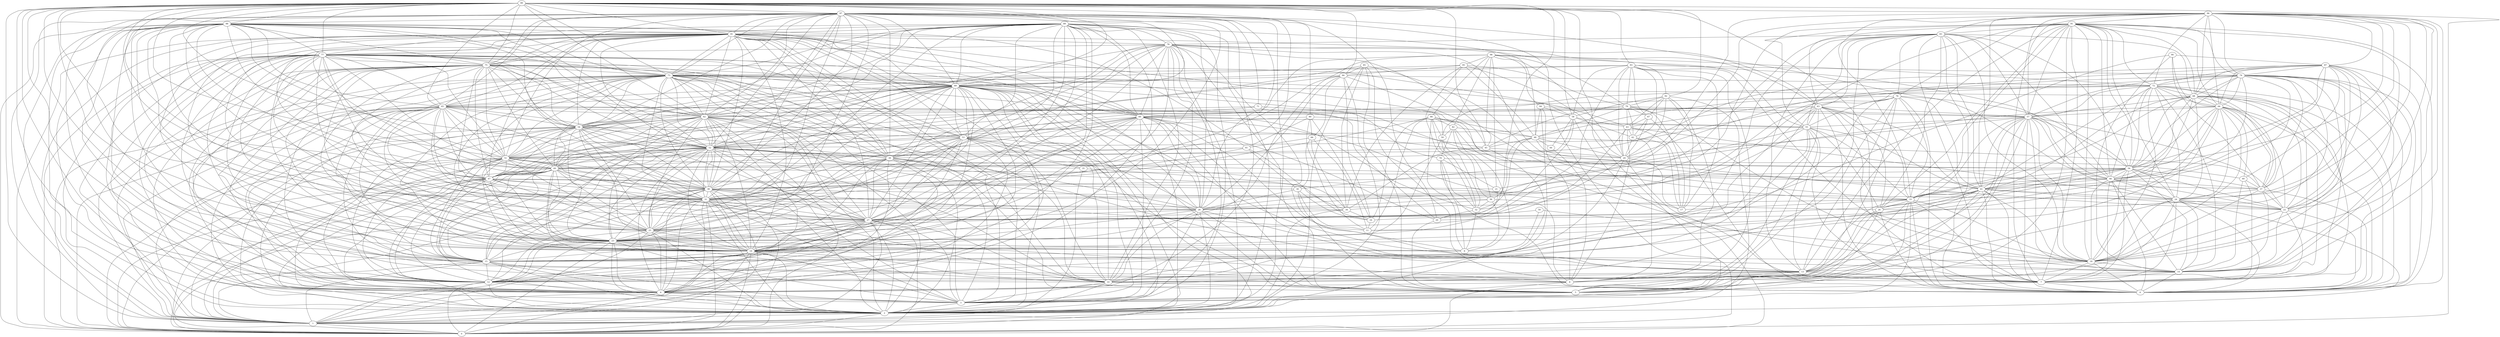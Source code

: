 digraph "sensornet-topology" {
label = "";
rankdir="BT";"0"->"1" [arrowhead = "both"] 
"0"->"2" [arrowhead = "both"] 
"0"->"4" [arrowhead = "both"] 
"0"->"8" [arrowhead = "both"] 
"0"->"12" [arrowhead = "both"] 
"0"->"15" [arrowhead = "both"] 
"0"->"19" [arrowhead = "both"] 
"0"->"23" [arrowhead = "both"] 
"0"->"27" [arrowhead = "both"] 
"0"->"31" [arrowhead = "both"] 
"0"->"38" [arrowhead = "both"] 
"0"->"47" [arrowhead = "both"] 
"0"->"49" [arrowhead = "both"] 
"0"->"51" [arrowhead = "both"] 
"0"->"52" [arrowhead = "both"] 
"0"->"54" [arrowhead = "both"] 
"0"->"58" [arrowhead = "both"] 
"0"->"62" [arrowhead = "both"] 
"0"->"65" [arrowhead = "both"] 
"0"->"69" [arrowhead = "both"] 
"0"->"73" [arrowhead = "both"] 
"0"->"77" [arrowhead = "both"] 
"0"->"81" [arrowhead = "both"] 
"0"->"88" [arrowhead = "both"] 
"0"->"97" [arrowhead = "both"] 
"0"->"99" [arrowhead = "both"] 
"1"->"2" [arrowhead = "both"] 
"1"->"4" [arrowhead = "both"] 
"1"->"12" [arrowhead = "both"] 
"1"->"15" [arrowhead = "both"] 
"1"->"19" [arrowhead = "both"] 
"1"->"23" [arrowhead = "both"] 
"1"->"25" [arrowhead = "both"] 
"1"->"27" [arrowhead = "both"] 
"1"->"31" [arrowhead = "both"] 
"1"->"35" [arrowhead = "both"] 
"1"->"38" [arrowhead = "both"] 
"1"->"47" [arrowhead = "both"] 
"1"->"49" [arrowhead = "both"] 
"1"->"52" [arrowhead = "both"] 
"1"->"54" [arrowhead = "both"] 
"1"->"62" [arrowhead = "both"] 
"1"->"65" [arrowhead = "both"] 
"1"->"69" [arrowhead = "both"] 
"1"->"73" [arrowhead = "both"] 
"1"->"75" [arrowhead = "both"] 
"1"->"77" [arrowhead = "both"] 
"1"->"81" [arrowhead = "both"] 
"1"->"85" [arrowhead = "both"] 
"1"->"88" [arrowhead = "both"] 
"1"->"92" [arrowhead = "both"] 
"1"->"97" [arrowhead = "both"] 
"1"->"99" [arrowhead = "both"] 
"2"->"3" [arrowhead = "both"] 
"2"->"4" [arrowhead = "both"] 
"2"->"10" [arrowhead = "both"] 
"2"->"12" [arrowhead = "both"] 
"2"->"15" [arrowhead = "both"] 
"2"->"19" [arrowhead = "both"] 
"2"->"23" [arrowhead = "both"] 
"2"->"24" [arrowhead = "both"] 
"2"->"25" [arrowhead = "both"] 
"2"->"27" [arrowhead = "both"] 
"2"->"28" [arrowhead = "both"] 
"2"->"31" [arrowhead = "both"] 
"2"->"33" [arrowhead = "both"] 
"2"->"34" [arrowhead = "both"] 
"2"->"38" [arrowhead = "both"] 
"2"->"39" [arrowhead = "both"] 
"2"->"47" [arrowhead = "both"] 
"2"->"49" [arrowhead = "both"] 
"2"->"51" [arrowhead = "both"] 
"2"->"53" [arrowhead = "both"] 
"2"->"54" [arrowhead = "both"] 
"2"->"60" [arrowhead = "both"] 
"2"->"62" [arrowhead = "both"] 
"2"->"65" [arrowhead = "both"] 
"2"->"69" [arrowhead = "both"] 
"2"->"73" [arrowhead = "both"] 
"2"->"75" [arrowhead = "both"] 
"2"->"77" [arrowhead = "both"] 
"2"->"78" [arrowhead = "both"] 
"2"->"81" [arrowhead = "both"] 
"2"->"84" [arrowhead = "both"] 
"2"->"88" [arrowhead = "both"] 
"2"->"89" [arrowhead = "both"] 
"2"->"94" [arrowhead = "both"] 
"2"->"97" [arrowhead = "both"] 
"2"->"99" [arrowhead = "both"] 
"3"->"4" [arrowhead = "both"] 
"3"->"5" [arrowhead = "both"] 
"3"->"10" [arrowhead = "both"] 
"3"->"15" [arrowhead = "both"] 
"3"->"19" [arrowhead = "both"] 
"3"->"23" [arrowhead = "both"] 
"3"->"27" [arrowhead = "both"] 
"3"->"28" [arrowhead = "both"] 
"3"->"31" [arrowhead = "both"] 
"3"->"33" [arrowhead = "both"] 
"3"->"39" [arrowhead = "both"] 
"3"->"52" [arrowhead = "both"] 
"3"->"54" [arrowhead = "both"] 
"3"->"55" [arrowhead = "both"] 
"3"->"57" [arrowhead = "both"] 
"3"->"60" [arrowhead = "both"] 
"3"->"69" [arrowhead = "both"] 
"3"->"73" [arrowhead = "both"] 
"3"->"77" [arrowhead = "both"] 
"3"->"78" [arrowhead = "both"] 
"3"->"81" [arrowhead = "both"] 
"3"->"89" [arrowhead = "both"] 
"4"->"8" [arrowhead = "both"] 
"4"->"12" [arrowhead = "both"] 
"4"->"15" [arrowhead = "both"] 
"4"->"19" [arrowhead = "both"] 
"4"->"23" [arrowhead = "both"] 
"4"->"25" [arrowhead = "both"] 
"4"->"27" [arrowhead = "both"] 
"4"->"29" [arrowhead = "both"] 
"4"->"31" [arrowhead = "both"] 
"4"->"38" [arrowhead = "both"] 
"4"->"39" [arrowhead = "both"] 
"4"->"47" [arrowhead = "both"] 
"4"->"49" [arrowhead = "both"] 
"4"->"51" [arrowhead = "both"] 
"4"->"52" [arrowhead = "both"] 
"4"->"53" [arrowhead = "both"] 
"4"->"62" [arrowhead = "both"] 
"4"->"65" [arrowhead = "both"] 
"4"->"69" [arrowhead = "both"] 
"4"->"73" [arrowhead = "both"] 
"4"->"75" [arrowhead = "both"] 
"4"->"77" [arrowhead = "both"] 
"4"->"81" [arrowhead = "both"] 
"4"->"88" [arrowhead = "both"] 
"4"->"89" [arrowhead = "both"] 
"4"->"97" [arrowhead = "both"] 
"4"->"99" [arrowhead = "both"] 
"5"->"7" [arrowhead = "both"] 
"5"->"10" [arrowhead = "both"] 
"5"->"13" [arrowhead = "both"] 
"5"->"26" [arrowhead = "both"] 
"5"->"28" [arrowhead = "both"] 
"5"->"30" [arrowhead = "both"] 
"5"->"33" [arrowhead = "both"] 
"5"->"41" [arrowhead = "both"] 
"5"->"53" [arrowhead = "both"] 
"5"->"57" [arrowhead = "both"] 
"5"->"60" [arrowhead = "both"] 
"5"->"63" [arrowhead = "both"] 
"5"->"73" [arrowhead = "both"] 
"5"->"76" [arrowhead = "both"] 
"5"->"78" [arrowhead = "both"] 
"5"->"81" [arrowhead = "both"] 
"5"->"83" [arrowhead = "both"] 
"5"->"85" [arrowhead = "both"] 
"5"->"91" [arrowhead = "both"] 
"6"->"7" [arrowhead = "both"] 
"6"->"14" [arrowhead = "both"] 
"6"->"18" [arrowhead = "both"] 
"6"->"20" [arrowhead = "both"] 
"6"->"22" [arrowhead = "both"] 
"6"->"24" [arrowhead = "both"] 
"6"->"26" [arrowhead = "both"] 
"6"->"33" [arrowhead = "both"] 
"6"->"37" [arrowhead = "both"] 
"6"->"41" [arrowhead = "both"] 
"6"->"46" [arrowhead = "both"] 
"6"->"57" [arrowhead = "both"] 
"6"->"63" [arrowhead = "both"] 
"6"->"64" [arrowhead = "both"] 
"6"->"67" [arrowhead = "both"] 
"6"->"68" [arrowhead = "both"] 
"6"->"70" [arrowhead = "both"] 
"6"->"72" [arrowhead = "both"] 
"6"->"74" [arrowhead = "both"] 
"6"->"76" [arrowhead = "both"] 
"6"->"83" [arrowhead = "both"] 
"6"->"87" [arrowhead = "both"] 
"6"->"91" [arrowhead = "both"] 
"6"->"96" [arrowhead = "both"] 
"7"->"13" [arrowhead = "both"] 
"7"->"14" [arrowhead = "both"] 
"7"->"18" [arrowhead = "both"] 
"7"->"22" [arrowhead = "both"] 
"7"->"24" [arrowhead = "both"] 
"7"->"29" [arrowhead = "both"] 
"7"->"33" [arrowhead = "both"] 
"7"->"41" [arrowhead = "both"] 
"7"->"46" [arrowhead = "both"] 
"7"->"55" [arrowhead = "both"] 
"7"->"56" [arrowhead = "both"] 
"7"->"63" [arrowhead = "both"] 
"7"->"64" [arrowhead = "both"] 
"7"->"65" [arrowhead = "both"] 
"7"->"68" [arrowhead = "both"] 
"7"->"72" [arrowhead = "both"] 
"7"->"74" [arrowhead = "both"] 
"7"->"83" [arrowhead = "both"] 
"7"->"85" [arrowhead = "both"] 
"7"->"91" [arrowhead = "both"] 
"7"->"96" [arrowhead = "both"] 
"8"->"14" [arrowhead = "both"] 
"8"->"25" [arrowhead = "both"] 
"8"->"36" [arrowhead = "both"] 
"8"->"42" [arrowhead = "both"] 
"8"->"43" [arrowhead = "both"] 
"8"->"44" [arrowhead = "both"] 
"8"->"49" [arrowhead = "both"] 
"8"->"75" [arrowhead = "both"] 
"8"->"92" [arrowhead = "both"] 
"8"->"93" [arrowhead = "both"] 
"8"->"94" [arrowhead = "both"] 
"9"->"23" [arrowhead = "both"] 
"9"->"32" [arrowhead = "both"] 
"9"->"36" [arrowhead = "both"] 
"9"->"50" [arrowhead = "both"] 
"9"->"60" [arrowhead = "both"] 
"9"->"70" [arrowhead = "both"] 
"9"->"75" [arrowhead = "both"] 
"9"->"77" [arrowhead = "both"] 
"9"->"82" [arrowhead = "both"] 
"9"->"86" [arrowhead = "both"] 
"10"->"13" [arrowhead = "both"] 
"10"->"19" [arrowhead = "both"] 
"10"->"23" [arrowhead = "both"] 
"10"->"24" [arrowhead = "both"] 
"10"->"26" [arrowhead = "both"] 
"10"->"27" [arrowhead = "both"] 
"10"->"28" [arrowhead = "both"] 
"10"->"31" [arrowhead = "both"] 
"10"->"39" [arrowhead = "both"] 
"10"->"52" [arrowhead = "both"] 
"10"->"53" [arrowhead = "both"] 
"10"->"55" [arrowhead = "both"] 
"10"->"63" [arrowhead = "both"] 
"10"->"69" [arrowhead = "both"] 
"10"->"73" [arrowhead = "both"] 
"10"->"76" [arrowhead = "both"] 
"10"->"77" [arrowhead = "both"] 
"10"->"78" [arrowhead = "both"] 
"10"->"81" [arrowhead = "both"] 
"10"->"89" [arrowhead = "both"] 
"11"->"16" [arrowhead = "both"] 
"11"->"30" [arrowhead = "both"] 
"11"->"38" [arrowhead = "both"] 
"11"->"64" [arrowhead = "both"] 
"11"->"66" [arrowhead = "both"] 
"11"->"80" [arrowhead = "both"] 
"11"->"83" [arrowhead = "both"] 
"11"->"86" [arrowhead = "both"] 
"12"->"13" [arrowhead = "both"] 
"12"->"15" [arrowhead = "both"] 
"12"->"19" [arrowhead = "both"] 
"12"->"23" [arrowhead = "both"] 
"12"->"25" [arrowhead = "both"] 
"12"->"27" [arrowhead = "both"] 
"12"->"38" [arrowhead = "both"] 
"12"->"39" [arrowhead = "both"] 
"12"->"40" [arrowhead = "both"] 
"12"->"47" [arrowhead = "both"] 
"12"->"49" [arrowhead = "both"] 
"12"->"51" [arrowhead = "both"] 
"12"->"52" [arrowhead = "both"] 
"12"->"54" [arrowhead = "both"] 
"12"->"63" [arrowhead = "both"] 
"12"->"65" [arrowhead = "both"] 
"12"->"69" [arrowhead = "both"] 
"12"->"73" [arrowhead = "both"] 
"12"->"75" [arrowhead = "both"] 
"12"->"77" [arrowhead = "both"] 
"12"->"88" [arrowhead = "both"] 
"12"->"89" [arrowhead = "both"] 
"12"->"97" [arrowhead = "both"] 
"12"->"99" [arrowhead = "both"] 
"13"->"18" [arrowhead = "both"] 
"13"->"24" [arrowhead = "both"] 
"13"->"26" [arrowhead = "both"] 
"13"->"28" [arrowhead = "both"] 
"13"->"33" [arrowhead = "both"] 
"13"->"41" [arrowhead = "both"] 
"13"->"55" [arrowhead = "both"] 
"13"->"57" [arrowhead = "both"] 
"13"->"60" [arrowhead = "both"] 
"13"->"62" [arrowhead = "both"] 
"13"->"76" [arrowhead = "both"] 
"13"->"78" [arrowhead = "both"] 
"13"->"83" [arrowhead = "both"] 
"13"->"91" [arrowhead = "both"] 
"14"->"18" [arrowhead = "both"] 
"14"->"22" [arrowhead = "both"] 
"14"->"24" [arrowhead = "both"] 
"14"->"37" [arrowhead = "both"] 
"14"->"40" [arrowhead = "both"] 
"14"->"46" [arrowhead = "both"] 
"14"->"56" [arrowhead = "both"] 
"14"->"57" [arrowhead = "both"] 
"14"->"68" [arrowhead = "both"] 
"14"->"69" [arrowhead = "both"] 
"14"->"72" [arrowhead = "both"] 
"14"->"74" [arrowhead = "both"] 
"14"->"79" [arrowhead = "both"] 
"14"->"82" [arrowhead = "both"] 
"14"->"87" [arrowhead = "both"] 
"14"->"90" [arrowhead = "both"] 
"14"->"96" [arrowhead = "both"] 
"15"->"19" [arrowhead = "both"] 
"15"->"23" [arrowhead = "both"] 
"15"->"27" [arrowhead = "both"] 
"15"->"31" [arrowhead = "both"] 
"15"->"38" [arrowhead = "both"] 
"15"->"45" [arrowhead = "both"] 
"15"->"47" [arrowhead = "both"] 
"15"->"49" [arrowhead = "both"] 
"15"->"51" [arrowhead = "both"] 
"15"->"52" [arrowhead = "both"] 
"15"->"53" [arrowhead = "both"] 
"15"->"54" [arrowhead = "both"] 
"15"->"62" [arrowhead = "both"] 
"15"->"64" [arrowhead = "both"] 
"15"->"69" [arrowhead = "both"] 
"15"->"73" [arrowhead = "both"] 
"15"->"75" [arrowhead = "both"] 
"15"->"76" [arrowhead = "both"] 
"15"->"77" [arrowhead = "both"] 
"15"->"81" [arrowhead = "both"] 
"15"->"88" [arrowhead = "both"] 
"15"->"97" [arrowhead = "both"] 
"15"->"99" [arrowhead = "both"] 
"16"->"30" [arrowhead = "both"] 
"16"->"34" [arrowhead = "both"] 
"16"->"41" [arrowhead = "both"] 
"16"->"61" [arrowhead = "both"] 
"16"->"80" [arrowhead = "both"] 
"16"->"84" [arrowhead = "both"] 
"16"->"86" [arrowhead = "both"] 
"17"->"29" [arrowhead = "both"] 
"17"->"33" [arrowhead = "both"] 
"17"->"42" [arrowhead = "both"] 
"17"->"43" [arrowhead = "both"] 
"17"->"78" [arrowhead = "both"] 
"17"->"79" [arrowhead = "both"] 
"17"->"92" [arrowhead = "both"] 
"17"->"93" [arrowhead = "both"] 
"18"->"19" [arrowhead = "both"] 
"18"->"22" [arrowhead = "both"] 
"18"->"24" [arrowhead = "both"] 
"18"->"33" [arrowhead = "both"] 
"18"->"37" [arrowhead = "both"] 
"18"->"41" [arrowhead = "both"] 
"18"->"46" [arrowhead = "both"] 
"18"->"50" [arrowhead = "both"] 
"18"->"56" [arrowhead = "both"] 
"18"->"57" [arrowhead = "both"] 
"18"->"64" [arrowhead = "both"] 
"18"->"72" [arrowhead = "both"] 
"18"->"74" [arrowhead = "both"] 
"18"->"83" [arrowhead = "both"] 
"18"->"87" [arrowhead = "both"] 
"18"->"91" [arrowhead = "both"] 
"18"->"93" [arrowhead = "both"] 
"18"->"96" [arrowhead = "both"] 
"18"->"99" [arrowhead = "both"] 
"19"->"23" [arrowhead = "both"] 
"19"->"25" [arrowhead = "both"] 
"19"->"27" [arrowhead = "both"] 
"19"->"28" [arrowhead = "both"] 
"19"->"31" [arrowhead = "both"] 
"19"->"38" [arrowhead = "both"] 
"19"->"39" [arrowhead = "both"] 
"19"->"41" [arrowhead = "both"] 
"19"->"47" [arrowhead = "both"] 
"19"->"49" [arrowhead = "both"] 
"19"->"51" [arrowhead = "both"] 
"19"->"52" [arrowhead = "both"] 
"19"->"53" [arrowhead = "both"] 
"19"->"54" [arrowhead = "both"] 
"19"->"60" [arrowhead = "both"] 
"19"->"62" [arrowhead = "both"] 
"19"->"65" [arrowhead = "both"] 
"19"->"68" [arrowhead = "both"] 
"19"->"73" [arrowhead = "both"] 
"19"->"75" [arrowhead = "both"] 
"19"->"77" [arrowhead = "both"] 
"19"->"78" [arrowhead = "both"] 
"19"->"81" [arrowhead = "both"] 
"19"->"88" [arrowhead = "both"] 
"19"->"89" [arrowhead = "both"] 
"19"->"97" [arrowhead = "both"] 
"19"->"98" [arrowhead = "both"] 
"19"->"99" [arrowhead = "both"] 
"20"->"21" [arrowhead = "both"] 
"20"->"32" [arrowhead = "both"] 
"20"->"56" [arrowhead = "both"] 
"20"->"60" [arrowhead = "both"] 
"20"->"71" [arrowhead = "both"] 
"20"->"97" [arrowhead = "both"] 
"21"->"47" [arrowhead = "both"] 
"21"->"64" [arrowhead = "both"] 
"21"->"70" [arrowhead = "both"] 
"21"->"98" [arrowhead = "both"] 
"22"->"24" [arrowhead = "both"] 
"22"->"37" [arrowhead = "both"] 
"22"->"41" [arrowhead = "both"] 
"22"->"46" [arrowhead = "both"] 
"22"->"48" [arrowhead = "both"] 
"22"->"56" [arrowhead = "both"] 
"22"->"57" [arrowhead = "both"] 
"22"->"64" [arrowhead = "both"] 
"22"->"68" [arrowhead = "both"] 
"22"->"74" [arrowhead = "both"] 
"22"->"87" [arrowhead = "both"] 
"22"->"91" [arrowhead = "both"] 
"22"->"96" [arrowhead = "both"] 
"23"->"25" [arrowhead = "both"] 
"23"->"27" [arrowhead = "both"] 
"23"->"31" [arrowhead = "both"] 
"23"->"38" [arrowhead = "both"] 
"23"->"39" [arrowhead = "both"] 
"23"->"43" [arrowhead = "both"] 
"23"->"47" [arrowhead = "both"] 
"23"->"49" [arrowhead = "both"] 
"23"->"51" [arrowhead = "both"] 
"23"->"52" [arrowhead = "both"] 
"23"->"53" [arrowhead = "both"] 
"23"->"54" [arrowhead = "both"] 
"23"->"59" [arrowhead = "both"] 
"23"->"60" [arrowhead = "both"] 
"23"->"62" [arrowhead = "both"] 
"23"->"65" [arrowhead = "both"] 
"23"->"69" [arrowhead = "both"] 
"23"->"75" [arrowhead = "both"] 
"23"->"77" [arrowhead = "both"] 
"23"->"81" [arrowhead = "both"] 
"23"->"88" [arrowhead = "both"] 
"23"->"89" [arrowhead = "both"] 
"23"->"97" [arrowhead = "both"] 
"23"->"99" [arrowhead = "both"] 
"24"->"37" [arrowhead = "both"] 
"24"->"41" [arrowhead = "both"] 
"24"->"43" [arrowhead = "both"] 
"24"->"46" [arrowhead = "both"] 
"24"->"52" [arrowhead = "both"] 
"24"->"56" [arrowhead = "both"] 
"24"->"57" [arrowhead = "both"] 
"24"->"64" [arrowhead = "both"] 
"24"->"68" [arrowhead = "both"] 
"24"->"72" [arrowhead = "both"] 
"24"->"87" [arrowhead = "both"] 
"24"->"91" [arrowhead = "both"] 
"24"->"96" [arrowhead = "both"] 
"25"->"27" [arrowhead = "both"] 
"25"->"31" [arrowhead = "both"] 
"25"->"34" [arrowhead = "both"] 
"25"->"38" [arrowhead = "both"] 
"25"->"39" [arrowhead = "both"] 
"25"->"47" [arrowhead = "both"] 
"25"->"49" [arrowhead = "both"] 
"25"->"51" [arrowhead = "both"] 
"25"->"52" [arrowhead = "both"] 
"25"->"54" [arrowhead = "both"] 
"25"->"58" [arrowhead = "both"] 
"25"->"62" [arrowhead = "both"] 
"25"->"69" [arrowhead = "both"] 
"25"->"73" [arrowhead = "both"] 
"25"->"77" [arrowhead = "both"] 
"25"->"81" [arrowhead = "both"] 
"25"->"88" [arrowhead = "both"] 
"25"->"89" [arrowhead = "both"] 
"25"->"97" [arrowhead = "both"] 
"25"->"99" [arrowhead = "both"] 
"26"->"33" [arrowhead = "both"] 
"26"->"41" [arrowhead = "both"] 
"26"->"55" [arrowhead = "both"] 
"26"->"56" [arrowhead = "both"] 
"26"->"60" [arrowhead = "both"] 
"26"->"63" [arrowhead = "both"] 
"26"->"74" [arrowhead = "both"] 
"26"->"83" [arrowhead = "both"] 
"26"->"91" [arrowhead = "both"] 
"27"->"28" [arrowhead = "both"] 
"27"->"29" [arrowhead = "both"] 
"27"->"31" [arrowhead = "both"] 
"27"->"38" [arrowhead = "both"] 
"27"->"39" [arrowhead = "both"] 
"27"->"49" [arrowhead = "both"] 
"27"->"50" [arrowhead = "both"] 
"27"->"51" [arrowhead = "both"] 
"27"->"52" [arrowhead = "both"] 
"27"->"53" [arrowhead = "both"] 
"27"->"54" [arrowhead = "both"] 
"27"->"60" [arrowhead = "both"] 
"27"->"62" [arrowhead = "both"] 
"27"->"65" [arrowhead = "both"] 
"27"->"69" [arrowhead = "both"] 
"27"->"73" [arrowhead = "both"] 
"27"->"75" [arrowhead = "both"] 
"27"->"78" [arrowhead = "both"] 
"27"->"81" [arrowhead = "both"] 
"27"->"88" [arrowhead = "both"] 
"27"->"89" [arrowhead = "both"] 
"27"->"90" [arrowhead = "both"] 
"27"->"93" [arrowhead = "both"] 
"27"->"99" [arrowhead = "both"] 
"28"->"30" [arrowhead = "both"] 
"28"->"31" [arrowhead = "both"] 
"28"->"33" [arrowhead = "both"] 
"28"->"39" [arrowhead = "both"] 
"28"->"52" [arrowhead = "both"] 
"28"->"53" [arrowhead = "both"] 
"28"->"55" [arrowhead = "both"] 
"28"->"60" [arrowhead = "both"] 
"28"->"63" [arrowhead = "both"] 
"28"->"69" [arrowhead = "both"] 
"28"->"77" [arrowhead = "both"] 
"28"->"81" [arrowhead = "both"] 
"28"->"83" [arrowhead = "both"] 
"28"->"84" [arrowhead = "both"] 
"28"->"89" [arrowhead = "both"] 
"28"->"97" [arrowhead = "both"] 
"29"->"42" [arrowhead = "both"] 
"29"->"43" [arrowhead = "both"] 
"29"->"45" [arrowhead = "both"] 
"29"->"48" [arrowhead = "both"] 
"29"->"54" [arrowhead = "both"] 
"29"->"57" [arrowhead = "both"] 
"29"->"67" [arrowhead = "both"] 
"29"->"87" [arrowhead = "both"] 
"29"->"92" [arrowhead = "both"] 
"29"->"93" [arrowhead = "both"] 
"29"->"95" [arrowhead = "both"] 
"29"->"98" [arrowhead = "both"] 
"30"->"47" [arrowhead = "both"] 
"30"->"55" [arrowhead = "both"] 
"30"->"61" [arrowhead = "both"] 
"30"->"66" [arrowhead = "both"] 
"31"->"38" [arrowhead = "both"] 
"31"->"39" [arrowhead = "both"] 
"31"->"47" [arrowhead = "both"] 
"31"->"49" [arrowhead = "both"] 
"31"->"51" [arrowhead = "both"] 
"31"->"52" [arrowhead = "both"] 
"31"->"53" [arrowhead = "both"] 
"31"->"54" [arrowhead = "both"] 
"31"->"60" [arrowhead = "both"] 
"31"->"65" [arrowhead = "both"] 
"31"->"69" [arrowhead = "both"] 
"31"->"73" [arrowhead = "both"] 
"31"->"75" [arrowhead = "both"] 
"31"->"77" [arrowhead = "both"] 
"31"->"78" [arrowhead = "both"] 
"31"->"86" [arrowhead = "both"] 
"31"->"88" [arrowhead = "both"] 
"31"->"89" [arrowhead = "both"] 
"31"->"91" [arrowhead = "both"] 
"31"->"96" [arrowhead = "both"] 
"31"->"97" [arrowhead = "both"] 
"31"->"99" [arrowhead = "both"] 
"32"->"36" [arrowhead = "both"] 
"32"->"48" [arrowhead = "both"] 
"32"->"59" [arrowhead = "both"] 
"32"->"70" [arrowhead = "both"] 
"32"->"75" [arrowhead = "both"] 
"32"->"86" [arrowhead = "both"] 
"32"->"91" [arrowhead = "both"] 
"32"->"95" [arrowhead = "both"] 
"33"->"41" [arrowhead = "both"] 
"33"->"46" [arrowhead = "both"] 
"33"->"55" [arrowhead = "both"] 
"33"->"56" [arrowhead = "both"] 
"33"->"57" [arrowhead = "both"] 
"33"->"63" [arrowhead = "both"] 
"33"->"68" [arrowhead = "both"] 
"33"->"76" [arrowhead = "both"] 
"33"->"78" [arrowhead = "both"] 
"33"->"85" [arrowhead = "both"] 
"33"->"91" [arrowhead = "both"] 
"33"->"96" [arrowhead = "both"] 
"34"->"35" [arrowhead = "both"] 
"34"->"36" [arrowhead = "both"] 
"34"->"45" [arrowhead = "both"] 
"34"->"52" [arrowhead = "both"] 
"34"->"65" [arrowhead = "both"] 
"34"->"66" [arrowhead = "both"] 
"34"->"85" [arrowhead = "both"] 
"34"->"95" [arrowhead = "both"] 
"35"->"51" [arrowhead = "both"] 
"35"->"53" [arrowhead = "both"] 
"35"->"84" [arrowhead = "both"] 
"36"->"38" [arrowhead = "both"] 
"36"->"48" [arrowhead = "both"] 
"36"->"59" [arrowhead = "both"] 
"36"->"82" [arrowhead = "both"] 
"37"->"40" [arrowhead = "both"] 
"37"->"46" [arrowhead = "both"] 
"37"->"48" [arrowhead = "both"] 
"37"->"52" [arrowhead = "both"] 
"37"->"56" [arrowhead = "both"] 
"37"->"64" [arrowhead = "both"] 
"37"->"68" [arrowhead = "both"] 
"37"->"72" [arrowhead = "both"] 
"37"->"74" [arrowhead = "both"] 
"37"->"90" [arrowhead = "both"] 
"37"->"96" [arrowhead = "both"] 
"38"->"47" [arrowhead = "both"] 
"38"->"49" [arrowhead = "both"] 
"38"->"51" [arrowhead = "both"] 
"38"->"52" [arrowhead = "both"] 
"38"->"54" [arrowhead = "both"] 
"38"->"56" [arrowhead = "both"] 
"38"->"61" [arrowhead = "both"] 
"38"->"62" [arrowhead = "both"] 
"38"->"65" [arrowhead = "both"] 
"38"->"69" [arrowhead = "both"] 
"38"->"73" [arrowhead = "both"] 
"38"->"75" [arrowhead = "both"] 
"38"->"77" [arrowhead = "both"] 
"38"->"81" [arrowhead = "both"] 
"38"->"97" [arrowhead = "both"] 
"38"->"98" [arrowhead = "both"] 
"38"->"99" [arrowhead = "both"] 
"39"->"45" [arrowhead = "both"] 
"39"->"52" [arrowhead = "both"] 
"39"->"53" [arrowhead = "both"] 
"39"->"54" [arrowhead = "both"] 
"39"->"60" [arrowhead = "both"] 
"39"->"62" [arrowhead = "both"] 
"39"->"69" [arrowhead = "both"] 
"39"->"73" [arrowhead = "both"] 
"39"->"75" [arrowhead = "both"] 
"39"->"77" [arrowhead = "both"] 
"39"->"78" [arrowhead = "both"] 
"39"->"81" [arrowhead = "both"] 
"39"->"97" [arrowhead = "both"] 
"40"->"64" [arrowhead = "both"] 
"40"->"86" [arrowhead = "both"] 
"40"->"87" [arrowhead = "both"] 
"41"->"46" [arrowhead = "both"] 
"41"->"55" [arrowhead = "both"] 
"41"->"56" [arrowhead = "both"] 
"41"->"57" [arrowhead = "both"] 
"41"->"63" [arrowhead = "both"] 
"41"->"68" [arrowhead = "both"] 
"41"->"72" [arrowhead = "both"] 
"41"->"74" [arrowhead = "both"] 
"41"->"76" [arrowhead = "both"] 
"41"->"81" [arrowhead = "both"] 
"41"->"83" [arrowhead = "both"] 
"41"->"96" [arrowhead = "both"] 
"42"->"43" [arrowhead = "both"] 
"42"->"58" [arrowhead = "both"] 
"42"->"67" [arrowhead = "both"] 
"42"->"79" [arrowhead = "both"] 
"42"->"93" [arrowhead = "both"] 
"43"->"58" [arrowhead = "both"] 
"43"->"67" [arrowhead = "both"] 
"43"->"73" [arrowhead = "both"] 
"43"->"74" [arrowhead = "both"] 
"43"->"79" [arrowhead = "both"] 
"43"->"92" [arrowhead = "both"] 
"44"->"48" [arrowhead = "both"] 
"44"->"58" [arrowhead = "both"] 
"45"->"48" [arrowhead = "both"] 
"45"->"65" [arrowhead = "both"] 
"45"->"79" [arrowhead = "both"] 
"45"->"84" [arrowhead = "both"] 
"45"->"98" [arrowhead = "both"] 
"45"->"99" [arrowhead = "both"] 
"46"->"49" [arrowhead = "both"] 
"46"->"56" [arrowhead = "both"] 
"46"->"57" [arrowhead = "both"] 
"46"->"64" [arrowhead = "both"] 
"46"->"68" [arrowhead = "both"] 
"46"->"72" [arrowhead = "both"] 
"46"->"74" [arrowhead = "both"] 
"46"->"83" [arrowhead = "both"] 
"46"->"87" [arrowhead = "both"] 
"46"->"91" [arrowhead = "both"] 
"46"->"97" [arrowhead = "both"] 
"46"->"98" [arrowhead = "both"] 
"47"->"49" [arrowhead = "both"] 
"47"->"51" [arrowhead = "both"] 
"47"->"52" [arrowhead = "both"] 
"47"->"54" [arrowhead = "both"] 
"47"->"62" [arrowhead = "both"] 
"47"->"65" [arrowhead = "both"] 
"47"->"69" [arrowhead = "both"] 
"47"->"71" [arrowhead = "both"] 
"47"->"73" [arrowhead = "both"] 
"47"->"75" [arrowhead = "both"] 
"47"->"80" [arrowhead = "both"] 
"47"->"81" [arrowhead = "both"] 
"47"->"88" [arrowhead = "both"] 
"47"->"99" [arrowhead = "both"] 
"48"->"72" [arrowhead = "both"] 
"48"->"79" [arrowhead = "both"] 
"48"->"82" [arrowhead = "both"] 
"48"->"86" [arrowhead = "both"] 
"48"->"89" [arrowhead = "both"] 
"48"->"94" [arrowhead = "both"] 
"48"->"95" [arrowhead = "both"] 
"49"->"51" [arrowhead = "both"] 
"49"->"52" [arrowhead = "both"] 
"49"->"54" [arrowhead = "both"] 
"49"->"58" [arrowhead = "both"] 
"49"->"61" [arrowhead = "both"] 
"49"->"62" [arrowhead = "both"] 
"49"->"65" [arrowhead = "both"] 
"49"->"69" [arrowhead = "both"] 
"49"->"73" [arrowhead = "both"] 
"49"->"75" [arrowhead = "both"] 
"49"->"77" [arrowhead = "both"] 
"49"->"81" [arrowhead = "both"] 
"49"->"88" [arrowhead = "both"] 
"49"->"96" [arrowhead = "both"] 
"49"->"97" [arrowhead = "both"] 
"51"->"52" [arrowhead = "both"] 
"51"->"54" [arrowhead = "both"] 
"51"->"61" [arrowhead = "both"] 
"51"->"62" [arrowhead = "both"] 
"51"->"65" [arrowhead = "both"] 
"51"->"69" [arrowhead = "both"] 
"51"->"73" [arrowhead = "both"] 
"51"->"75" [arrowhead = "both"] 
"51"->"77" [arrowhead = "both"] 
"51"->"81" [arrowhead = "both"] 
"51"->"85" [arrowhead = "both"] 
"51"->"87" [arrowhead = "both"] 
"51"->"88" [arrowhead = "both"] 
"51"->"97" [arrowhead = "both"] 
"51"->"99" [arrowhead = "both"] 
"52"->"53" [arrowhead = "both"] 
"52"->"54" [arrowhead = "both"] 
"52"->"60" [arrowhead = "both"] 
"52"->"62" [arrowhead = "both"] 
"52"->"65" [arrowhead = "both"] 
"52"->"69" [arrowhead = "both"] 
"52"->"73" [arrowhead = "both"] 
"52"->"74" [arrowhead = "both"] 
"52"->"75" [arrowhead = "both"] 
"52"->"77" [arrowhead = "both"] 
"52"->"78" [arrowhead = "both"] 
"52"->"81" [arrowhead = "both"] 
"52"->"84" [arrowhead = "both"] 
"52"->"88" [arrowhead = "both"] 
"52"->"89" [arrowhead = "both"] 
"52"->"97" [arrowhead = "both"] 
"52"->"99" [arrowhead = "both"] 
"53"->"54" [arrowhead = "both"] 
"53"->"55" [arrowhead = "both"] 
"53"->"60" [arrowhead = "both"] 
"53"->"65" [arrowhead = "both"] 
"53"->"69" [arrowhead = "both"] 
"53"->"73" [arrowhead = "both"] 
"53"->"77" [arrowhead = "both"] 
"53"->"78" [arrowhead = "both"] 
"53"->"81" [arrowhead = "both"] 
"53"->"89" [arrowhead = "both"] 
"54"->"62" [arrowhead = "both"] 
"54"->"65" [arrowhead = "both"] 
"54"->"69" [arrowhead = "both"] 
"54"->"73" [arrowhead = "both"] 
"54"->"75" [arrowhead = "both"] 
"54"->"77" [arrowhead = "both"] 
"54"->"79" [arrowhead = "both"] 
"54"->"81" [arrowhead = "both"] 
"54"->"88" [arrowhead = "both"] 
"54"->"89" [arrowhead = "both"] 
"54"->"97" [arrowhead = "both"] 
"54"->"99" [arrowhead = "both"] 
"55"->"57" [arrowhead = "both"] 
"55"->"60" [arrowhead = "both"] 
"55"->"63" [arrowhead = "both"] 
"55"->"76" [arrowhead = "both"] 
"55"->"78" [arrowhead = "both"] 
"55"->"80" [arrowhead = "both"] 
"55"->"83" [arrowhead = "both"] 
"55"->"91" [arrowhead = "both"] 
"56"->"57" [arrowhead = "both"] 
"56"->"64" [arrowhead = "both"] 
"56"->"68" [arrowhead = "both"] 
"56"->"70" [arrowhead = "both"] 
"56"->"72" [arrowhead = "both"] 
"56"->"73" [arrowhead = "both"] 
"56"->"74" [arrowhead = "both"] 
"56"->"76" [arrowhead = "both"] 
"56"->"83" [arrowhead = "both"] 
"56"->"87" [arrowhead = "both"] 
"56"->"91" [arrowhead = "both"] 
"56"->"96" [arrowhead = "both"] 
"57"->"63" [arrowhead = "both"] 
"57"->"64" [arrowhead = "both"] 
"57"->"68" [arrowhead = "both"] 
"57"->"72" [arrowhead = "both"] 
"57"->"74" [arrowhead = "both"] 
"57"->"79" [arrowhead = "both"] 
"57"->"83" [arrowhead = "both"] 
"57"->"91" [arrowhead = "both"] 
"57"->"94" [arrowhead = "both"] 
"57"->"96" [arrowhead = "both"] 
"58"->"65" [arrowhead = "both"] 
"58"->"75" [arrowhead = "both"] 
"58"->"92" [arrowhead = "both"] 
"58"->"93" [arrowhead = "both"] 
"58"->"94" [arrowhead = "both"] 
"58"->"99" [arrowhead = "both"] 
"59"->"72" [arrowhead = "both"] 
"59"->"73" [arrowhead = "both"] 
"59"->"82" [arrowhead = "both"] 
"59"->"86" [arrowhead = "both"] 
"60"->"63" [arrowhead = "both"] 
"60"->"69" [arrowhead = "both"] 
"60"->"73" [arrowhead = "both"] 
"60"->"76" [arrowhead = "both"] 
"60"->"77" [arrowhead = "both"] 
"60"->"78" [arrowhead = "both"] 
"60"->"81" [arrowhead = "both"] 
"60"->"89" [arrowhead = "both"] 
"61"->"66" [arrowhead = "both"] 
"61"->"80" [arrowhead = "both"] 
"61"->"88" [arrowhead = "both"] 
"62"->"63" [arrowhead = "both"] 
"62"->"65" [arrowhead = "both"] 
"62"->"69" [arrowhead = "both"] 
"62"->"71" [arrowhead = "both"] 
"62"->"73" [arrowhead = "both"] 
"62"->"75" [arrowhead = "both"] 
"62"->"77" [arrowhead = "both"] 
"62"->"81" [arrowhead = "both"] 
"62"->"88" [arrowhead = "both"] 
"62"->"89" [arrowhead = "both"] 
"62"->"97" [arrowhead = "both"] 
"62"->"99" [arrowhead = "both"] 
"63"->"76" [arrowhead = "both"] 
"63"->"78" [arrowhead = "both"] 
"63"->"81" [arrowhead = "both"] 
"63"->"83" [arrowhead = "both"] 
"63"->"91" [arrowhead = "both"] 
"64"->"68" [arrowhead = "both"] 
"64"->"72" [arrowhead = "both"] 
"64"->"74" [arrowhead = "both"] 
"64"->"87" [arrowhead = "both"] 
"64"->"90" [arrowhead = "both"] 
"64"->"91" [arrowhead = "both"] 
"64"->"96" [arrowhead = "both"] 
"65"->"69" [arrowhead = "both"] 
"65"->"73" [arrowhead = "both"] 
"65"->"77" [arrowhead = "both"] 
"65"->"81" [arrowhead = "both"] 
"65"->"88" [arrowhead = "both"] 
"65"->"95" [arrowhead = "both"] 
"65"->"97" [arrowhead = "both"] 
"65"->"99" [arrowhead = "both"] 
"66"->"80" [arrowhead = "both"] 
"66"->"84" [arrowhead = "both"] 
"67"->"79" [arrowhead = "both"] 
"67"->"92" [arrowhead = "both"] 
"67"->"93" [arrowhead = "both"] 
"68"->"69" [arrowhead = "both"] 
"68"->"72" [arrowhead = "both"] 
"68"->"74" [arrowhead = "both"] 
"68"->"83" [arrowhead = "both"] 
"68"->"87" [arrowhead = "both"] 
"68"->"91" [arrowhead = "both"] 
"68"->"96" [arrowhead = "both"] 
"69"->"73" [arrowhead = "both"] 
"69"->"75" [arrowhead = "both"] 
"69"->"77" [arrowhead = "both"] 
"69"->"78" [arrowhead = "both"] 
"69"->"81" [arrowhead = "both"] 
"69"->"84" [arrowhead = "both"] 
"69"->"88" [arrowhead = "both"] 
"69"->"89" [arrowhead = "both"] 
"69"->"93" [arrowhead = "both"] 
"69"->"97" [arrowhead = "both"] 
"69"->"99" [arrowhead = "both"] 
"70"->"71" [arrowhead = "both"] 
"70"->"82" [arrowhead = "both"] 
"71"->"97" [arrowhead = "both"] 
"72"->"74" [arrowhead = "both"] 
"72"->"84" [arrowhead = "both"] 
"72"->"87" [arrowhead = "both"] 
"72"->"91" [arrowhead = "both"] 
"72"->"96" [arrowhead = "both"] 
"72"->"98" [arrowhead = "both"] 
"73"->"75" [arrowhead = "both"] 
"73"->"77" [arrowhead = "both"] 
"73"->"81" [arrowhead = "both"] 
"73"->"88" [arrowhead = "both"] 
"73"->"89" [arrowhead = "both"] 
"73"->"93" [arrowhead = "both"] 
"73"->"97" [arrowhead = "both"] 
"73"->"99" [arrowhead = "both"] 
"74"->"87" [arrowhead = "both"] 
"74"->"91" [arrowhead = "both"] 
"74"->"93" [arrowhead = "both"] 
"74"->"96" [arrowhead = "both"] 
"75"->"77" [arrowhead = "both"] 
"75"->"81" [arrowhead = "both"] 
"75"->"88" [arrowhead = "both"] 
"75"->"89" [arrowhead = "both"] 
"75"->"97" [arrowhead = "both"] 
"75"->"99" [arrowhead = "both"] 
"76"->"83" [arrowhead = "both"] 
"76"->"91" [arrowhead = "both"] 
"77"->"78" [arrowhead = "both"] 
"77"->"81" [arrowhead = "both"] 
"77"->"88" [arrowhead = "both"] 
"77"->"89" [arrowhead = "both"] 
"77"->"99" [arrowhead = "both"] 
"78"->"81" [arrowhead = "both"] 
"78"->"83" [arrowhead = "both"] 
"78"->"89" [arrowhead = "both"] 
"79"->"92" [arrowhead = "both"] 
"79"->"93" [arrowhead = "both"] 
"79"->"95" [arrowhead = "both"] 
"79"->"98" [arrowhead = "both"] 
"80"->"97" [arrowhead = "both"] 
"81"->"88" [arrowhead = "both"] 
"81"->"89" [arrowhead = "both"] 
"81"->"97" [arrowhead = "both"] 
"81"->"99" [arrowhead = "both"] 
"82"->"86" [arrowhead = "both"] 
"82"->"98" [arrowhead = "both"] 
"83"->"91" [arrowhead = "both"] 
"83"->"96" [arrowhead = "both"] 
"84"->"85" [arrowhead = "both"] 
"84"->"95" [arrowhead = "both"] 
"84"->"99" [arrowhead = "both"] 
"86"->"98" [arrowhead = "both"] 
"87"->"90" [arrowhead = "both"] 
"87"->"96" [arrowhead = "both"] 
"88"->"97" [arrowhead = "both"] 
"88"->"99" [arrowhead = "both"] 
"91"->"96" [arrowhead = "both"] 
"92"->"93" [arrowhead = "both"] 
"92"->"99" [arrowhead = "both"] 
"93"->"99" [arrowhead = "both"] 
"94"->"98" [arrowhead = "both"] 
"95"->"98" [arrowhead = "both"] 
"96"->"99" [arrowhead = "both"] 
"97"->"99" [arrowhead = "both"] 
}